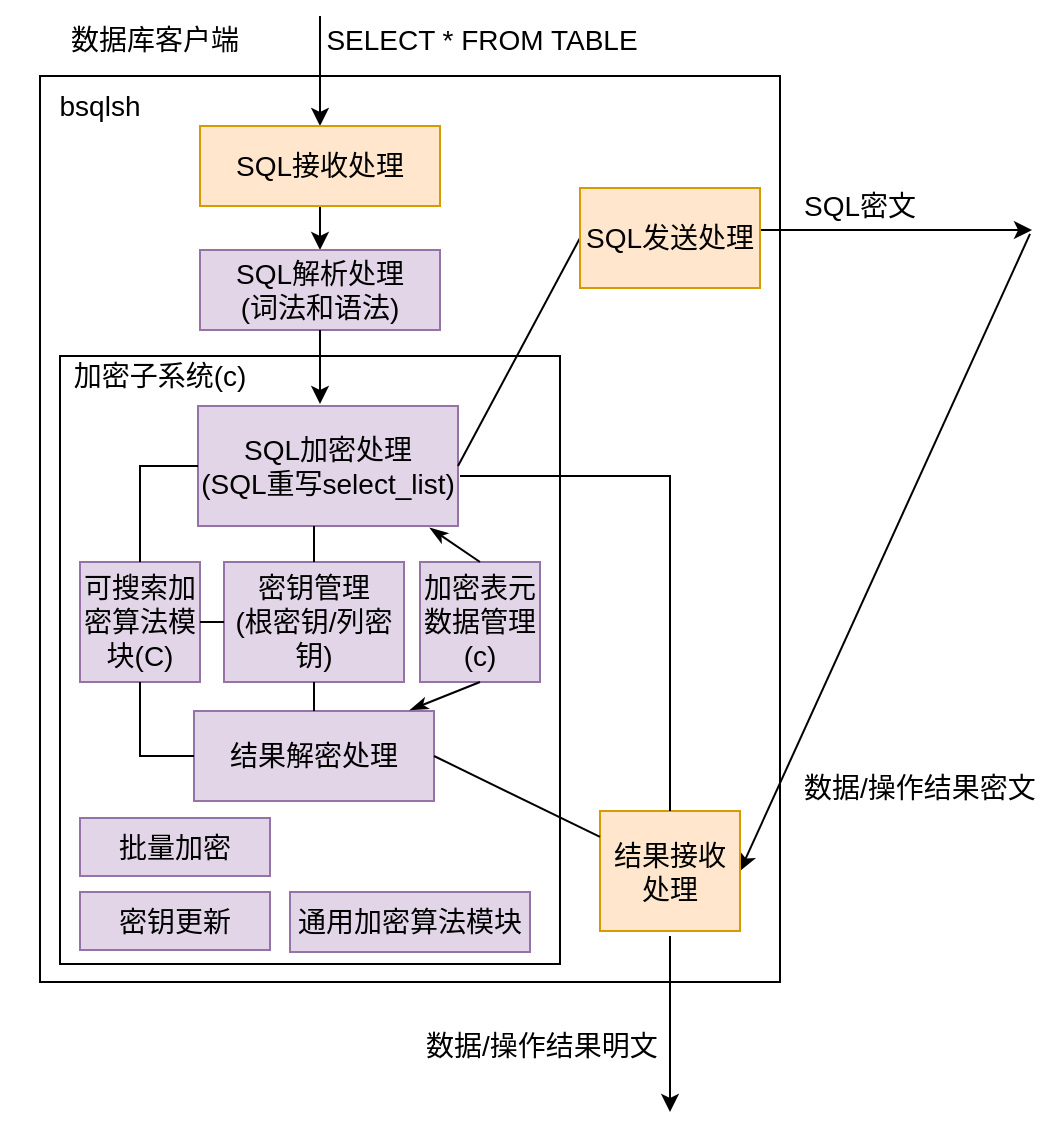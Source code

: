 <mxfile version="21.2.1" type="device">
  <diagram name="第 1 页" id="p564dUlnIFcZEKCv4rtF">
    <mxGraphModel dx="2261" dy="836" grid="1" gridSize="10" guides="1" tooltips="1" connect="1" arrows="1" fold="1" page="1" pageScale="1" pageWidth="827" pageHeight="1169" math="0" shadow="0">
      <root>
        <mxCell id="0" />
        <mxCell id="1" parent="0" />
        <mxCell id="v4L3uSftxemj-3wPYkZc-4" value="" style="rounded=0;whiteSpace=wrap;html=1;fontSize=14;fillColor=none;" vertex="1" parent="1">
          <mxGeometry x="-80" y="150" width="370" height="453" as="geometry" />
        </mxCell>
        <mxCell id="v4L3uSftxemj-3wPYkZc-5" value="" style="rounded=0;whiteSpace=wrap;html=1;fontSize=14;fillColor=none;" vertex="1" parent="1">
          <mxGeometry x="-70" y="290" width="250" height="304" as="geometry" />
        </mxCell>
        <mxCell id="v4L3uSftxemj-3wPYkZc-7" value="bsqlsh" style="text;strokeColor=none;align=center;fillColor=none;html=1;verticalAlign=middle;whiteSpace=wrap;rounded=0;fontSize=14;" vertex="1" parent="1">
          <mxGeometry x="-100" y="150" width="100" height="30" as="geometry" />
        </mxCell>
        <mxCell id="v4L3uSftxemj-3wPYkZc-9" value="SQL加密处理&lt;br&gt;(SQL重写select_list)" style="rounded=0;whiteSpace=wrap;html=1;fillColor=#e1d5e7;strokeColor=#9673a6;fontSize=14;" vertex="1" parent="1">
          <mxGeometry x="-1" y="315" width="130" height="60" as="geometry" />
        </mxCell>
        <mxCell id="v4L3uSftxemj-3wPYkZc-10" value="密钥管理&lt;br&gt;(根密钥/列密钥)" style="rounded=0;whiteSpace=wrap;html=1;fillColor=#e1d5e7;strokeColor=#9673a6;fontSize=14;" vertex="1" parent="1">
          <mxGeometry x="12" y="393" width="90" height="60" as="geometry" />
        </mxCell>
        <mxCell id="v4L3uSftxemj-3wPYkZc-11" value="" style="endArrow=classic;html=1;rounded=0;entryX=0.5;entryY=0;entryDx=0;entryDy=0;fontSize=14;" edge="1" parent="1" source="v4L3uSftxemj-3wPYkZc-33" target="v4L3uSftxemj-3wPYkZc-43">
          <mxGeometry width="50" height="50" relative="1" as="geometry">
            <mxPoint x="160" y="110" as="sourcePoint" />
            <mxPoint x="440" y="380" as="targetPoint" />
          </mxGeometry>
        </mxCell>
        <mxCell id="v4L3uSftxemj-3wPYkZc-12" value="SELECT * FROM TABLE" style="text;strokeColor=none;align=center;fillColor=none;html=1;verticalAlign=middle;whiteSpace=wrap;rounded=0;fontSize=14;" vertex="1" parent="1">
          <mxGeometry x="62" y="117" width="158" height="30" as="geometry" />
        </mxCell>
        <mxCell id="v4L3uSftxemj-3wPYkZc-13" value="" style="endArrow=classic;html=1;rounded=0;exitX=1;exitY=0.5;exitDx=0;exitDy=0;fontSize=14;spacing=0;strokeWidth=1;endSize=6;entryX=-0.015;entryY=0.15;entryDx=0;entryDy=0;entryPerimeter=0;" edge="1" parent="1">
          <mxGeometry width="50" height="50" relative="1" as="geometry">
            <mxPoint x="266" y="227" as="sourcePoint" />
            <mxPoint x="416.005" y="227" as="targetPoint" />
          </mxGeometry>
        </mxCell>
        <mxCell id="v4L3uSftxemj-3wPYkZc-14" value="SQL密文" style="text;strokeColor=none;align=center;fillColor=none;html=1;verticalAlign=middle;whiteSpace=wrap;rounded=0;fontSize=14;" vertex="1" parent="1">
          <mxGeometry x="290" y="200" width="80" height="30" as="geometry" />
        </mxCell>
        <mxCell id="v4L3uSftxemj-3wPYkZc-15" value="加密表元数据管理(c)" style="rounded=0;whiteSpace=wrap;html=1;fillColor=#e1d5e7;strokeColor=#9673a6;fontSize=14;" vertex="1" parent="1">
          <mxGeometry x="110" y="393" width="60" height="60" as="geometry" />
        </mxCell>
        <mxCell id="v4L3uSftxemj-3wPYkZc-20" value="结果解密处理" style="rounded=0;whiteSpace=wrap;html=1;fillColor=#e1d5e7;strokeColor=#9673a6;fontSize=14;" vertex="1" parent="1">
          <mxGeometry x="-3" y="467.5" width="120" height="45" as="geometry" />
        </mxCell>
        <mxCell id="v4L3uSftxemj-3wPYkZc-21" value="" style="endArrow=classic;html=1;rounded=0;fontSize=14;" edge="1" parent="1">
          <mxGeometry width="50" height="50" relative="1" as="geometry">
            <mxPoint x="235" y="580" as="sourcePoint" />
            <mxPoint x="235" y="668" as="targetPoint" />
          </mxGeometry>
        </mxCell>
        <mxCell id="v4L3uSftxemj-3wPYkZc-22" value="数据/操作结果明文" style="text;strokeColor=none;align=center;fillColor=none;html=1;verticalAlign=middle;whiteSpace=wrap;rounded=0;fontSize=14;" vertex="1" parent="1">
          <mxGeometry x="106" y="620" width="130" height="30" as="geometry" />
        </mxCell>
        <mxCell id="v4L3uSftxemj-3wPYkZc-23" value="可搜索加密算法模块(C)" style="rounded=0;whiteSpace=wrap;html=1;fillColor=#e1d5e7;strokeColor=#9673a6;fontSize=14;" vertex="1" parent="1">
          <mxGeometry x="-60" y="393" width="60" height="60" as="geometry" />
        </mxCell>
        <mxCell id="v4L3uSftxemj-3wPYkZc-24" value="" style="endArrow=none;html=1;rounded=0;entryX=0;entryY=0.5;entryDx=0;entryDy=0;exitX=1;exitY=0.5;exitDx=0;exitDy=0;fontSize=14;" edge="1" parent="1" source="v4L3uSftxemj-3wPYkZc-23" target="v4L3uSftxemj-3wPYkZc-10">
          <mxGeometry width="50" height="50" relative="1" as="geometry">
            <mxPoint x="20" y="458" as="sourcePoint" />
            <mxPoint x="70" y="408" as="targetPoint" />
          </mxGeometry>
        </mxCell>
        <mxCell id="v4L3uSftxemj-3wPYkZc-25" value="" style="endArrow=none;html=1;rounded=0;entryX=0;entryY=0.5;entryDx=0;entryDy=0;exitX=0.5;exitY=0;exitDx=0;exitDy=0;fontSize=14;" edge="1" parent="1" source="v4L3uSftxemj-3wPYkZc-23" target="v4L3uSftxemj-3wPYkZc-9">
          <mxGeometry width="50" height="50" relative="1" as="geometry">
            <mxPoint x="-10" y="450" as="sourcePoint" />
            <mxPoint x="40" y="400" as="targetPoint" />
            <Array as="points">
              <mxPoint x="-30" y="345" />
            </Array>
          </mxGeometry>
        </mxCell>
        <mxCell id="v4L3uSftxemj-3wPYkZc-26" value="" style="endArrow=none;html=1;rounded=0;exitX=0.5;exitY=0;exitDx=0;exitDy=0;fontSize=14;" edge="1" parent="1" source="v4L3uSftxemj-3wPYkZc-10">
          <mxGeometry width="50" height="50" relative="1" as="geometry">
            <mxPoint x="120" y="450" as="sourcePoint" />
            <mxPoint x="57" y="375" as="targetPoint" />
          </mxGeometry>
        </mxCell>
        <mxCell id="v4L3uSftxemj-3wPYkZc-27" value="" style="endArrow=none;html=1;rounded=0;entryX=0.5;entryY=1;entryDx=0;entryDy=0;exitX=0.5;exitY=0;exitDx=0;exitDy=0;fontSize=14;" edge="1" parent="1" source="v4L3uSftxemj-3wPYkZc-20" target="v4L3uSftxemj-3wPYkZc-10">
          <mxGeometry width="50" height="50" relative="1" as="geometry">
            <mxPoint x="120" y="570" as="sourcePoint" />
            <mxPoint x="120" y="510" as="targetPoint" />
          </mxGeometry>
        </mxCell>
        <mxCell id="v4L3uSftxemj-3wPYkZc-28" value="" style="endArrow=classicThin;html=1;rounded=0;fontSize=14;startArrow=none;startFill=0;endFill=1;exitX=0.5;exitY=0;exitDx=0;exitDy=0;entryX=0.892;entryY=1.017;entryDx=0;entryDy=0;entryPerimeter=0;" edge="1" parent="1" source="v4L3uSftxemj-3wPYkZc-15" target="v4L3uSftxemj-3wPYkZc-9">
          <mxGeometry width="50" height="50" relative="1" as="geometry">
            <mxPoint x="140" y="391" as="sourcePoint" />
            <mxPoint x="100" y="370" as="targetPoint" />
          </mxGeometry>
        </mxCell>
        <mxCell id="v4L3uSftxemj-3wPYkZc-29" value="" style="endArrow=none;html=1;rounded=0;entryX=0.5;entryY=1;entryDx=0;entryDy=0;exitX=0.9;exitY=-0.011;exitDx=0;exitDy=0;fontSize=14;endFill=0;startArrow=classicThin;startFill=1;exitPerimeter=0;" edge="1" parent="1" source="v4L3uSftxemj-3wPYkZc-20" target="v4L3uSftxemj-3wPYkZc-15">
          <mxGeometry width="50" height="50" relative="1" as="geometry">
            <mxPoint x="190" y="570" as="sourcePoint" />
            <mxPoint x="189.5" y="510" as="targetPoint" />
          </mxGeometry>
        </mxCell>
        <mxCell id="v4L3uSftxemj-3wPYkZc-32" value="" style="endArrow=classic;html=1;rounded=0;entryX=0.5;entryY=0;entryDx=0;entryDy=0;fontSize=14;" edge="1" parent="1" target="v4L3uSftxemj-3wPYkZc-33">
          <mxGeometry width="50" height="50" relative="1" as="geometry">
            <mxPoint x="60" y="120" as="sourcePoint" />
            <mxPoint x="160" y="290" as="targetPoint" />
          </mxGeometry>
        </mxCell>
        <mxCell id="v4L3uSftxemj-3wPYkZc-33" value="SQL接收处理" style="rounded=0;whiteSpace=wrap;html=1;fillColor=#ffe6cc;strokeColor=#d79b00;fontSize=14;" vertex="1" parent="1">
          <mxGeometry y="175" width="120" height="40" as="geometry" />
        </mxCell>
        <mxCell id="v4L3uSftxemj-3wPYkZc-35" value="" style="endArrow=classic;html=1;rounded=0;entryX=1;entryY=0.5;entryDx=0;entryDy=0;fontSize=14;exitX=-0.015;exitY=0.383;exitDx=0;exitDy=0;exitPerimeter=0;" edge="1" parent="1" target="v4L3uSftxemj-3wPYkZc-36">
          <mxGeometry width="50" height="50" relative="1" as="geometry">
            <mxPoint x="415.005" y="228.98" as="sourcePoint" />
            <mxPoint x="360" y="560" as="targetPoint" />
          </mxGeometry>
        </mxCell>
        <mxCell id="v4L3uSftxemj-3wPYkZc-36" value="结果接收处理" style="rounded=0;whiteSpace=wrap;html=1;fillColor=#ffe6cc;strokeColor=#d79b00;fontSize=14;" vertex="1" parent="1">
          <mxGeometry x="200" y="517.5" width="70" height="60" as="geometry" />
        </mxCell>
        <mxCell id="v4L3uSftxemj-3wPYkZc-37" value="" style="endArrow=none;html=1;rounded=0;exitX=1;exitY=0.5;exitDx=0;exitDy=0;fontSize=14;" edge="1" parent="1" source="v4L3uSftxemj-3wPYkZc-20" target="v4L3uSftxemj-3wPYkZc-36">
          <mxGeometry width="50" height="50" relative="1" as="geometry">
            <mxPoint x="130" y="580" as="sourcePoint" />
            <mxPoint x="130" y="520" as="targetPoint" />
          </mxGeometry>
        </mxCell>
        <mxCell id="v4L3uSftxemj-3wPYkZc-40" value="数据/操作结果密文" style="text;strokeColor=none;align=center;fillColor=none;html=1;verticalAlign=middle;whiteSpace=wrap;rounded=0;fontSize=14;" vertex="1" parent="1">
          <mxGeometry x="290" y="491" width="140" height="30" as="geometry" />
        </mxCell>
        <mxCell id="v4L3uSftxemj-3wPYkZc-41" value="加密子系统(c)" style="text;strokeColor=none;align=center;fillColor=none;html=1;verticalAlign=middle;whiteSpace=wrap;rounded=0;fontSize=14;" vertex="1" parent="1">
          <mxGeometry x="-70" y="285" width="100" height="30" as="geometry" />
        </mxCell>
        <mxCell id="v4L3uSftxemj-3wPYkZc-42" value="数据库客户端" style="text;strokeColor=none;align=center;fillColor=none;html=1;verticalAlign=middle;whiteSpace=wrap;rounded=0;fontSize=14;" vertex="1" parent="1">
          <mxGeometry x="-85" y="117" width="125" height="30" as="geometry" />
        </mxCell>
        <mxCell id="v4L3uSftxemj-3wPYkZc-43" value="SQL解析处理&lt;br&gt;(词法和语法)" style="rounded=0;whiteSpace=wrap;html=1;fillColor=#e1d5e7;strokeColor=#9673a6;fontSize=14;" vertex="1" parent="1">
          <mxGeometry y="237" width="120" height="40" as="geometry" />
        </mxCell>
        <mxCell id="v4L3uSftxemj-3wPYkZc-44" value="" style="endArrow=classic;html=1;rounded=0;exitX=0.5;exitY=1;exitDx=0;exitDy=0;fontSize=14;" edge="1" parent="1" source="v4L3uSftxemj-3wPYkZc-43">
          <mxGeometry width="50" height="50" relative="1" as="geometry">
            <mxPoint x="85" y="230" as="sourcePoint" />
            <mxPoint x="60" y="314" as="targetPoint" />
          </mxGeometry>
        </mxCell>
        <mxCell id="v4L3uSftxemj-3wPYkZc-45" value="" style="endArrow=none;html=1;rounded=0;exitX=0;exitY=0.5;exitDx=0;exitDy=0;fontSize=14;entryX=1;entryY=0.5;entryDx=0;entryDy=0;" edge="1" parent="1" source="v4L3uSftxemj-3wPYkZc-134" target="v4L3uSftxemj-3wPYkZc-9">
          <mxGeometry width="50" height="50" relative="1" as="geometry">
            <mxPoint x="190" y="205" as="sourcePoint" />
            <mxPoint x="120" y="350" as="targetPoint" />
          </mxGeometry>
        </mxCell>
        <mxCell id="v4L3uSftxemj-3wPYkZc-46" value="" style="endArrow=none;html=1;rounded=0;exitX=0.5;exitY=0;exitDx=0;exitDy=0;fontSize=14;" edge="1" parent="1" source="v4L3uSftxemj-3wPYkZc-36">
          <mxGeometry width="50" height="50" relative="1" as="geometry">
            <mxPoint x="210" y="220" as="sourcePoint" />
            <mxPoint x="130" y="350" as="targetPoint" />
            <Array as="points">
              <mxPoint x="235" y="350" />
            </Array>
          </mxGeometry>
        </mxCell>
        <mxCell id="v4L3uSftxemj-3wPYkZc-64" value="" style="endArrow=none;html=1;rounded=0;exitX=0.5;exitY=1;exitDx=0;exitDy=0;entryX=0;entryY=0.5;entryDx=0;entryDy=0;fontSize=14;" edge="1" parent="1" source="v4L3uSftxemj-3wPYkZc-23" target="v4L3uSftxemj-3wPYkZc-20">
          <mxGeometry width="50" height="50" relative="1" as="geometry">
            <mxPoint x="-30" y="475" as="sourcePoint" />
            <mxPoint x="-40" y="570" as="targetPoint" />
            <Array as="points">
              <mxPoint x="-30" y="490" />
            </Array>
          </mxGeometry>
        </mxCell>
        <mxCell id="v4L3uSftxemj-3wPYkZc-65" value="通用加密算法模块" style="rounded=0;whiteSpace=wrap;html=1;fillColor=#e1d5e7;strokeColor=#9673a6;fontSize=14;" vertex="1" parent="1">
          <mxGeometry x="45" y="558" width="120" height="30" as="geometry" />
        </mxCell>
        <mxCell id="v4L3uSftxemj-3wPYkZc-68" value="批量加密" style="rounded=0;whiteSpace=wrap;html=1;fillColor=#e1d5e7;strokeColor=#9673a6;fontSize=14;" vertex="1" parent="1">
          <mxGeometry x="-60" y="521" width="95" height="29" as="geometry" />
        </mxCell>
        <mxCell id="v4L3uSftxemj-3wPYkZc-69" value="密钥更新" style="rounded=0;whiteSpace=wrap;html=1;fillColor=#e1d5e7;strokeColor=#9673a6;fontSize=14;" vertex="1" parent="1">
          <mxGeometry x="-60" y="558" width="95" height="29" as="geometry" />
        </mxCell>
        <mxCell id="v4L3uSftxemj-3wPYkZc-134" value="SQL发送处理" style="rounded=0;whiteSpace=wrap;html=1;fillColor=#ffe6cc;strokeColor=#d79b00;fontSize=14;" vertex="1" parent="1">
          <mxGeometry x="190" y="206" width="90" height="50" as="geometry" />
        </mxCell>
      </root>
    </mxGraphModel>
  </diagram>
</mxfile>
